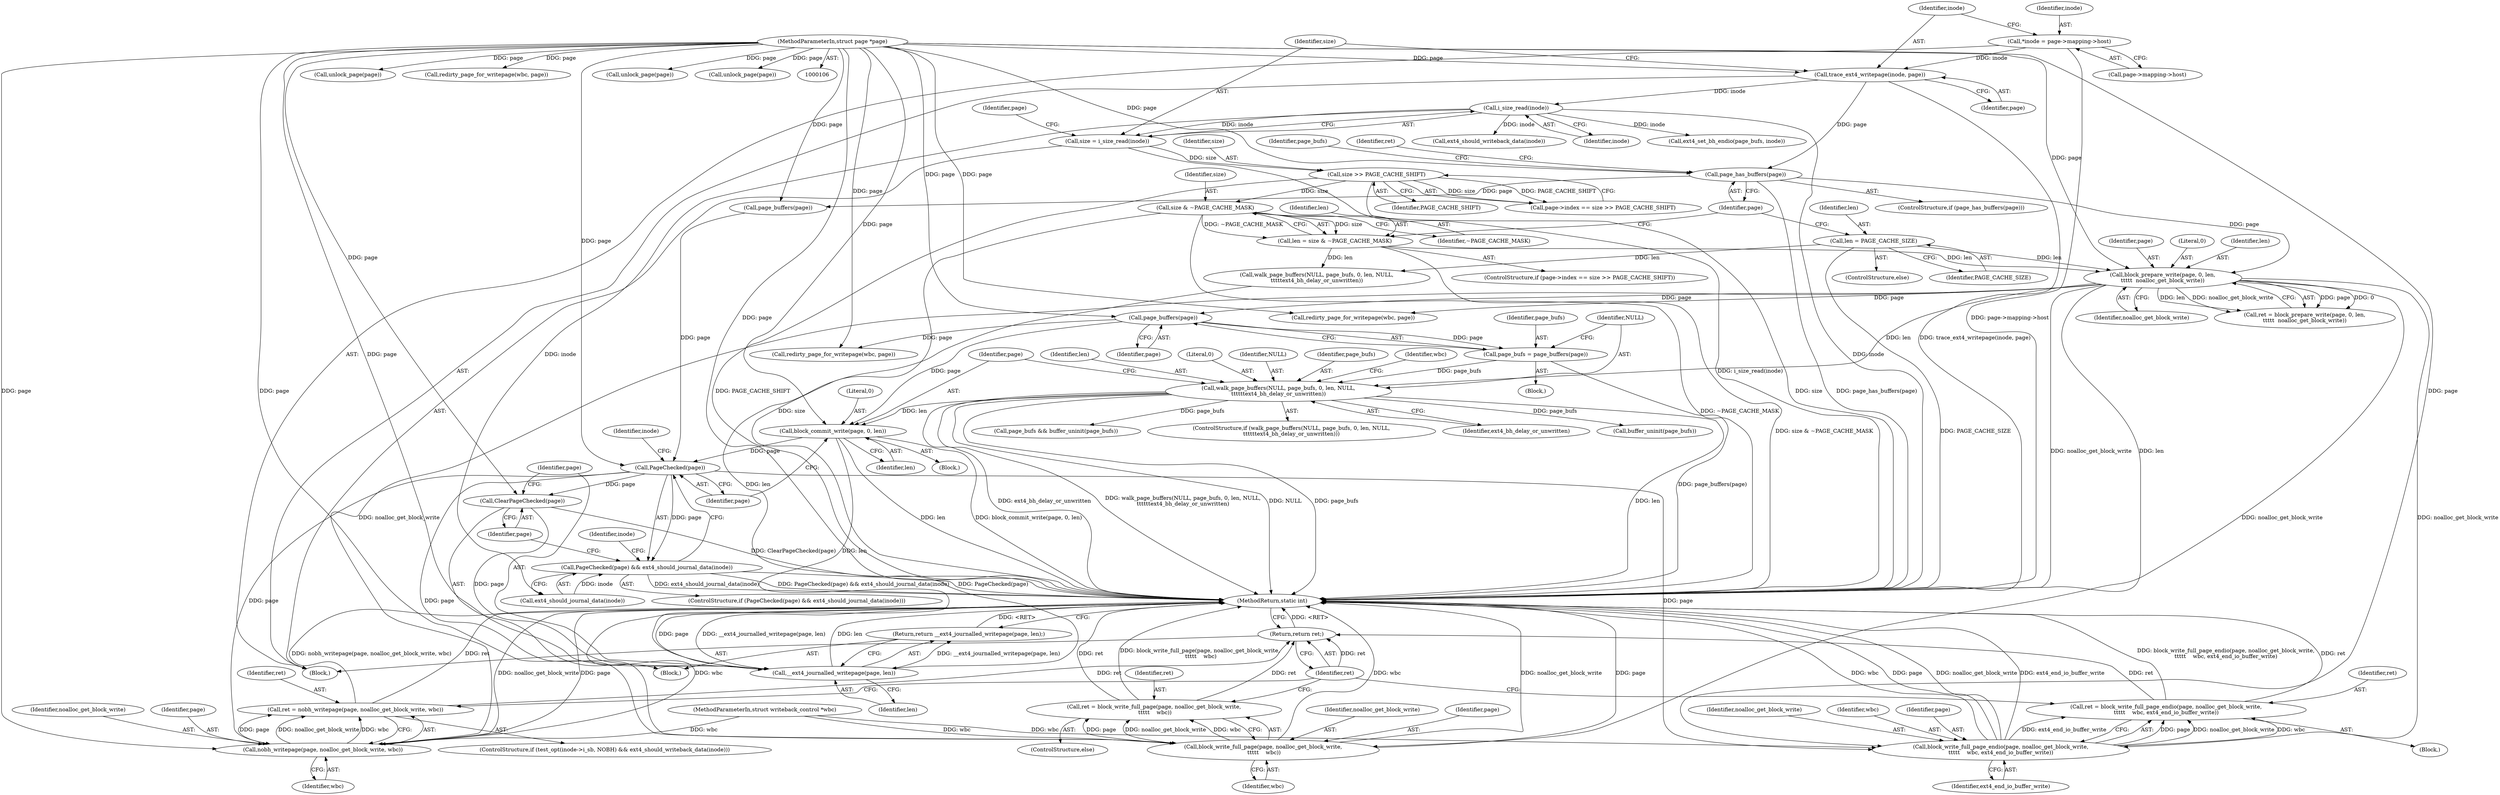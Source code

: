 digraph "0_linux_744692dc059845b2a3022119871846e74d4f6e11_12@API" {
"1000218" [label="(Call,block_commit_write(page, 0, len))"];
"1000191" [label="(Call,page_buffers(page))"];
"1000180" [label="(Call,block_prepare_write(page, 0, len,\n\t\t\t\t\t  noalloc_get_block_write))"];
"1000153" [label="(Call,page_has_buffers(page))"];
"1000128" [label="(Call,trace_ext4_writepage(inode, page))"];
"1000121" [label="(Call,*inode = page->mapping->host)"];
"1000107" [label="(MethodParameterIn,struct page *page)"];
"1000143" [label="(Call,len = size & ~PAGE_CACHE_MASK)"];
"1000145" [label="(Call,size & ~PAGE_CACHE_MASK)"];
"1000140" [label="(Call,size >> PAGE_CACHE_SHIFT)"];
"1000131" [label="(Call,size = i_size_read(inode))"];
"1000133" [label="(Call,i_size_read(inode))"];
"1000149" [label="(Call,len = PAGE_CACHE_SIZE)"];
"1000194" [label="(Call,walk_page_buffers(NULL, page_bufs, 0, len, NULL,\n\t\t\t\t\t\text4_bh_delay_or_unwritten))"];
"1000189" [label="(Call,page_bufs = page_buffers(page))"];
"1000224" [label="(Call,PageChecked(page))"];
"1000223" [label="(Call,PageChecked(page) && ext4_should_journal_data(inode))"];
"1000229" [label="(Call,ClearPageChecked(page))"];
"1000232" [label="(Call,__ext4_journalled_writepage(page, len))"];
"1000231" [label="(Return,return __ext4_journalled_writepage(page, len);)"];
"1000246" [label="(Call,nobh_writepage(page, noalloc_get_block_write, wbc))"];
"1000244" [label="(Call,ret = nobh_writepage(page, noalloc_get_block_write, wbc))"];
"1000274" [label="(Return,return ret;)"];
"1000262" [label="(Call,block_write_full_page_endio(page, noalloc_get_block_write,\n\t\t\t\t\t    wbc, ext4_end_io_buffer_write))"];
"1000260" [label="(Call,ret = block_write_full_page_endio(page, noalloc_get_block_write,\n\t\t\t\t\t    wbc, ext4_end_io_buffer_write))"];
"1000270" [label="(Call,block_write_full_page(page, noalloc_get_block_write,\n \t\t\t\t\t    wbc))"];
"1000268" [label="(Call,ret = block_write_full_page(page, noalloc_get_block_write,\n \t\t\t\t\t    wbc))"];
"1000232" [label="(Call,__ext4_journalled_writepage(page, len))"];
"1000230" [label="(Identifier,page)"];
"1000181" [label="(Identifier,page)"];
"1000177" [label="(Block,)"];
"1000272" [label="(Identifier,noalloc_get_block_write)"];
"1000135" [label="(ControlStructure,if (page->index == size >> PAGE_CACHE_SHIFT))"];
"1000149" [label="(Call,len = PAGE_CACHE_SIZE)"];
"1000268" [label="(Call,ret = block_write_full_page(page, noalloc_get_block_write,\n \t\t\t\t\t    wbc))"];
"1000264" [label="(Identifier,noalloc_get_block_write)"];
"1000234" [label="(Identifier,len)"];
"1000182" [label="(Literal,0)"];
"1000262" [label="(Call,block_write_full_page_endio(page, noalloc_get_block_write,\n\t\t\t\t\t    wbc, ext4_end_io_buffer_write))"];
"1000157" [label="(Identifier,page_bufs)"];
"1000131" [label="(Call,size = i_size_read(inode))"];
"1000211" [label="(Call,redirty_page_for_writepage(wbc, page))"];
"1000248" [label="(Identifier,noalloc_get_block_write)"];
"1000221" [label="(Identifier,len)"];
"1000219" [label="(Identifier,page)"];
"1000158" [label="(Call,page_buffers(page))"];
"1000199" [label="(Identifier,NULL)"];
"1000132" [label="(Identifier,size)"];
"1000239" [label="(Identifier,inode)"];
"1000183" [label="(Identifier,len)"];
"1000184" [label="(Identifier,noalloc_get_block_write)"];
"1000161" [label="(Call,walk_page_buffers(NULL, page_bufs, 0, len, NULL,\n\t\t\t\t\text4_bh_delay_or_unwritten))"];
"1000144" [label="(Identifier,len)"];
"1000146" [label="(Identifier,size)"];
"1000178" [label="(Call,ret = block_prepare_write(page, 0, len,\n\t\t\t\t\t  noalloc_get_block_write))"];
"1000226" [label="(Call,ext4_should_journal_data(inode))"];
"1000245" [label="(Identifier,ret)"];
"1000196" [label="(Identifier,page_bufs)"];
"1000203" [label="(Identifier,wbc)"];
"1000233" [label="(Identifier,page)"];
"1000265" [label="(Identifier,wbc)"];
"1000228" [label="(Block,)"];
"1000225" [label="(Identifier,page)"];
"1000269" [label="(Identifier,ret)"];
"1000190" [label="(Identifier,page_bufs)"];
"1000129" [label="(Identifier,inode)"];
"1000153" [label="(Call,page_has_buffers(page))"];
"1000223" [label="(Call,PageChecked(page) && ext4_should_journal_data(inode))"];
"1000130" [label="(Identifier,page)"];
"1000235" [label="(ControlStructure,if (test_opt(inode->i_sb, NOBH) && ext4_should_writeback_data(inode)))"];
"1000242" [label="(Call,ext4_should_writeback_data(inode))"];
"1000107" [label="(MethodParameterIn,struct page *page)"];
"1000188" [label="(Block,)"];
"1000180" [label="(Call,block_prepare_write(page, 0, len,\n\t\t\t\t\t  noalloc_get_block_write))"];
"1000133" [label="(Call,i_size_read(inode))"];
"1000275" [label="(Identifier,ret)"];
"1000252" [label="(Call,page_bufs && buffer_uninit(page_bufs))"];
"1000218" [label="(Call,block_commit_write(page, 0, len))"];
"1000109" [label="(Block,)"];
"1000154" [label="(Identifier,page)"];
"1000267" [label="(ControlStructure,else)"];
"1000193" [label="(ControlStructure,if (walk_page_buffers(NULL, page_bufs, 0, len, NULL,\n\t\t\t\t\t\text4_bh_delay_or_unwritten)))"];
"1000136" [label="(Call,page->index == size >> PAGE_CACHE_SHIFT)"];
"1000263" [label="(Identifier,page)"];
"1000145" [label="(Call,size & ~PAGE_CACHE_MASK)"];
"1000123" [label="(Call,page->mapping->host)"];
"1000200" [label="(Identifier,ext4_bh_delay_or_unwritten)"];
"1000261" [label="(Identifier,ret)"];
"1000276" [label="(MethodReturn,static int)"];
"1000152" [label="(ControlStructure,if (page_has_buffers(page)))"];
"1000220" [label="(Literal,0)"];
"1000273" [label="(Identifier,wbc)"];
"1000147" [label="(Identifier,~PAGE_CACHE_MASK)"];
"1000195" [label="(Identifier,NULL)"];
"1000205" [label="(Call,unlock_page(page))"];
"1000247" [label="(Identifier,page)"];
"1000140" [label="(Call,size >> PAGE_CACHE_SHIFT)"];
"1000192" [label="(Identifier,page)"];
"1000179" [label="(Identifier,ret)"];
"1000271" [label="(Identifier,page)"];
"1000169" [label="(Call,redirty_page_for_writepage(wbc, page))"];
"1000222" [label="(ControlStructure,if (PageChecked(page) && ext4_should_journal_data(inode)))"];
"1000134" [label="(Identifier,inode)"];
"1000194" [label="(Call,walk_page_buffers(NULL, page_bufs, 0, len, NULL,\n\t\t\t\t\t\text4_bh_delay_or_unwritten))"];
"1000128" [label="(Call,trace_ext4_writepage(inode, page))"];
"1000227" [label="(Identifier,inode)"];
"1000260" [label="(Call,ret = block_write_full_page_endio(page, noalloc_get_block_write,\n\t\t\t\t\t    wbc, ext4_end_io_buffer_write))"];
"1000224" [label="(Call,PageChecked(page))"];
"1000138" [label="(Identifier,page)"];
"1000256" [label="(Block,)"];
"1000121" [label="(Call,*inode = page->mapping->host)"];
"1000270" [label="(Call,block_write_full_page(page, noalloc_get_block_write,\n \t\t\t\t\t    wbc))"];
"1000202" [label="(Call,redirty_page_for_writepage(wbc, page))"];
"1000172" [label="(Call,unlock_page(page))"];
"1000246" [label="(Call,nobh_writepage(page, noalloc_get_block_write, wbc))"];
"1000198" [label="(Identifier,len)"];
"1000122" [label="(Identifier,inode)"];
"1000141" [label="(Identifier,size)"];
"1000244" [label="(Call,ret = nobh_writepage(page, noalloc_get_block_write, wbc))"];
"1000257" [label="(Call,ext4_set_bh_endio(page_bufs, inode))"];
"1000148" [label="(ControlStructure,else)"];
"1000197" [label="(Literal,0)"];
"1000231" [label="(Return,return __ext4_journalled_writepage(page, len);)"];
"1000189" [label="(Call,page_bufs = page_buffers(page))"];
"1000214" [label="(Call,unlock_page(page))"];
"1000151" [label="(Identifier,PAGE_CACHE_SIZE)"];
"1000266" [label="(Identifier,ext4_end_io_buffer_write)"];
"1000142" [label="(Identifier,PAGE_CACHE_SHIFT)"];
"1000143" [label="(Call,len = size & ~PAGE_CACHE_MASK)"];
"1000229" [label="(Call,ClearPageChecked(page))"];
"1000249" [label="(Identifier,wbc)"];
"1000108" [label="(MethodParameterIn,struct writeback_control *wbc)"];
"1000150" [label="(Identifier,len)"];
"1000254" [label="(Call,buffer_uninit(page_bufs))"];
"1000274" [label="(Return,return ret;)"];
"1000191" [label="(Call,page_buffers(page))"];
"1000218" -> "1000177"  [label="AST: "];
"1000218" -> "1000221"  [label="CFG: "];
"1000219" -> "1000218"  [label="AST: "];
"1000220" -> "1000218"  [label="AST: "];
"1000221" -> "1000218"  [label="AST: "];
"1000225" -> "1000218"  [label="CFG: "];
"1000218" -> "1000276"  [label="DDG: len"];
"1000218" -> "1000276"  [label="DDG: block_commit_write(page, 0, len)"];
"1000191" -> "1000218"  [label="DDG: page"];
"1000107" -> "1000218"  [label="DDG: page"];
"1000194" -> "1000218"  [label="DDG: len"];
"1000218" -> "1000224"  [label="DDG: page"];
"1000218" -> "1000232"  [label="DDG: len"];
"1000191" -> "1000189"  [label="AST: "];
"1000191" -> "1000192"  [label="CFG: "];
"1000192" -> "1000191"  [label="AST: "];
"1000189" -> "1000191"  [label="CFG: "];
"1000191" -> "1000189"  [label="DDG: page"];
"1000180" -> "1000191"  [label="DDG: page"];
"1000107" -> "1000191"  [label="DDG: page"];
"1000191" -> "1000202"  [label="DDG: page"];
"1000180" -> "1000178"  [label="AST: "];
"1000180" -> "1000184"  [label="CFG: "];
"1000181" -> "1000180"  [label="AST: "];
"1000182" -> "1000180"  [label="AST: "];
"1000183" -> "1000180"  [label="AST: "];
"1000184" -> "1000180"  [label="AST: "];
"1000178" -> "1000180"  [label="CFG: "];
"1000180" -> "1000276"  [label="DDG: noalloc_get_block_write"];
"1000180" -> "1000276"  [label="DDG: len"];
"1000180" -> "1000178"  [label="DDG: page"];
"1000180" -> "1000178"  [label="DDG: 0"];
"1000180" -> "1000178"  [label="DDG: len"];
"1000180" -> "1000178"  [label="DDG: noalloc_get_block_write"];
"1000153" -> "1000180"  [label="DDG: page"];
"1000107" -> "1000180"  [label="DDG: page"];
"1000143" -> "1000180"  [label="DDG: len"];
"1000149" -> "1000180"  [label="DDG: len"];
"1000180" -> "1000194"  [label="DDG: len"];
"1000180" -> "1000211"  [label="DDG: page"];
"1000180" -> "1000246"  [label="DDG: noalloc_get_block_write"];
"1000180" -> "1000262"  [label="DDG: noalloc_get_block_write"];
"1000180" -> "1000270"  [label="DDG: noalloc_get_block_write"];
"1000153" -> "1000152"  [label="AST: "];
"1000153" -> "1000154"  [label="CFG: "];
"1000154" -> "1000153"  [label="AST: "];
"1000157" -> "1000153"  [label="CFG: "];
"1000179" -> "1000153"  [label="CFG: "];
"1000153" -> "1000276"  [label="DDG: page_has_buffers(page)"];
"1000128" -> "1000153"  [label="DDG: page"];
"1000107" -> "1000153"  [label="DDG: page"];
"1000153" -> "1000158"  [label="DDG: page"];
"1000128" -> "1000109"  [label="AST: "];
"1000128" -> "1000130"  [label="CFG: "];
"1000129" -> "1000128"  [label="AST: "];
"1000130" -> "1000128"  [label="AST: "];
"1000132" -> "1000128"  [label="CFG: "];
"1000128" -> "1000276"  [label="DDG: trace_ext4_writepage(inode, page)"];
"1000121" -> "1000128"  [label="DDG: inode"];
"1000107" -> "1000128"  [label="DDG: page"];
"1000128" -> "1000133"  [label="DDG: inode"];
"1000121" -> "1000109"  [label="AST: "];
"1000121" -> "1000123"  [label="CFG: "];
"1000122" -> "1000121"  [label="AST: "];
"1000123" -> "1000121"  [label="AST: "];
"1000129" -> "1000121"  [label="CFG: "];
"1000121" -> "1000276"  [label="DDG: page->mapping->host"];
"1000107" -> "1000106"  [label="AST: "];
"1000107" -> "1000276"  [label="DDG: page"];
"1000107" -> "1000158"  [label="DDG: page"];
"1000107" -> "1000169"  [label="DDG: page"];
"1000107" -> "1000172"  [label="DDG: page"];
"1000107" -> "1000202"  [label="DDG: page"];
"1000107" -> "1000205"  [label="DDG: page"];
"1000107" -> "1000211"  [label="DDG: page"];
"1000107" -> "1000214"  [label="DDG: page"];
"1000107" -> "1000224"  [label="DDG: page"];
"1000107" -> "1000229"  [label="DDG: page"];
"1000107" -> "1000232"  [label="DDG: page"];
"1000107" -> "1000246"  [label="DDG: page"];
"1000107" -> "1000262"  [label="DDG: page"];
"1000107" -> "1000270"  [label="DDG: page"];
"1000143" -> "1000135"  [label="AST: "];
"1000143" -> "1000145"  [label="CFG: "];
"1000144" -> "1000143"  [label="AST: "];
"1000145" -> "1000143"  [label="AST: "];
"1000154" -> "1000143"  [label="CFG: "];
"1000143" -> "1000276"  [label="DDG: size & ~PAGE_CACHE_MASK"];
"1000145" -> "1000143"  [label="DDG: size"];
"1000145" -> "1000143"  [label="DDG: ~PAGE_CACHE_MASK"];
"1000143" -> "1000161"  [label="DDG: len"];
"1000145" -> "1000147"  [label="CFG: "];
"1000146" -> "1000145"  [label="AST: "];
"1000147" -> "1000145"  [label="AST: "];
"1000145" -> "1000276"  [label="DDG: size"];
"1000145" -> "1000276"  [label="DDG: ~PAGE_CACHE_MASK"];
"1000140" -> "1000145"  [label="DDG: size"];
"1000140" -> "1000136"  [label="AST: "];
"1000140" -> "1000142"  [label="CFG: "];
"1000141" -> "1000140"  [label="AST: "];
"1000142" -> "1000140"  [label="AST: "];
"1000136" -> "1000140"  [label="CFG: "];
"1000140" -> "1000276"  [label="DDG: PAGE_CACHE_SHIFT"];
"1000140" -> "1000276"  [label="DDG: size"];
"1000140" -> "1000136"  [label="DDG: size"];
"1000140" -> "1000136"  [label="DDG: PAGE_CACHE_SHIFT"];
"1000131" -> "1000140"  [label="DDG: size"];
"1000131" -> "1000109"  [label="AST: "];
"1000131" -> "1000133"  [label="CFG: "];
"1000132" -> "1000131"  [label="AST: "];
"1000133" -> "1000131"  [label="AST: "];
"1000138" -> "1000131"  [label="CFG: "];
"1000131" -> "1000276"  [label="DDG: i_size_read(inode)"];
"1000133" -> "1000131"  [label="DDG: inode"];
"1000133" -> "1000134"  [label="CFG: "];
"1000134" -> "1000133"  [label="AST: "];
"1000133" -> "1000276"  [label="DDG: inode"];
"1000133" -> "1000226"  [label="DDG: inode"];
"1000133" -> "1000242"  [label="DDG: inode"];
"1000133" -> "1000257"  [label="DDG: inode"];
"1000149" -> "1000148"  [label="AST: "];
"1000149" -> "1000151"  [label="CFG: "];
"1000150" -> "1000149"  [label="AST: "];
"1000151" -> "1000149"  [label="AST: "];
"1000154" -> "1000149"  [label="CFG: "];
"1000149" -> "1000276"  [label="DDG: PAGE_CACHE_SIZE"];
"1000149" -> "1000161"  [label="DDG: len"];
"1000194" -> "1000193"  [label="AST: "];
"1000194" -> "1000200"  [label="CFG: "];
"1000195" -> "1000194"  [label="AST: "];
"1000196" -> "1000194"  [label="AST: "];
"1000197" -> "1000194"  [label="AST: "];
"1000198" -> "1000194"  [label="AST: "];
"1000199" -> "1000194"  [label="AST: "];
"1000200" -> "1000194"  [label="AST: "];
"1000203" -> "1000194"  [label="CFG: "];
"1000219" -> "1000194"  [label="CFG: "];
"1000194" -> "1000276"  [label="DDG: ext4_bh_delay_or_unwritten"];
"1000194" -> "1000276"  [label="DDG: walk_page_buffers(NULL, page_bufs, 0, len, NULL,\n\t\t\t\t\t\text4_bh_delay_or_unwritten)"];
"1000194" -> "1000276"  [label="DDG: NULL"];
"1000194" -> "1000276"  [label="DDG: page_bufs"];
"1000194" -> "1000276"  [label="DDG: len"];
"1000189" -> "1000194"  [label="DDG: page_bufs"];
"1000194" -> "1000252"  [label="DDG: page_bufs"];
"1000194" -> "1000254"  [label="DDG: page_bufs"];
"1000189" -> "1000188"  [label="AST: "];
"1000190" -> "1000189"  [label="AST: "];
"1000195" -> "1000189"  [label="CFG: "];
"1000189" -> "1000276"  [label="DDG: page_buffers(page)"];
"1000224" -> "1000223"  [label="AST: "];
"1000224" -> "1000225"  [label="CFG: "];
"1000225" -> "1000224"  [label="AST: "];
"1000227" -> "1000224"  [label="CFG: "];
"1000223" -> "1000224"  [label="CFG: "];
"1000224" -> "1000223"  [label="DDG: page"];
"1000158" -> "1000224"  [label="DDG: page"];
"1000224" -> "1000229"  [label="DDG: page"];
"1000224" -> "1000246"  [label="DDG: page"];
"1000224" -> "1000262"  [label="DDG: page"];
"1000224" -> "1000270"  [label="DDG: page"];
"1000223" -> "1000222"  [label="AST: "];
"1000223" -> "1000226"  [label="CFG: "];
"1000226" -> "1000223"  [label="AST: "];
"1000230" -> "1000223"  [label="CFG: "];
"1000239" -> "1000223"  [label="CFG: "];
"1000223" -> "1000276"  [label="DDG: ext4_should_journal_data(inode)"];
"1000223" -> "1000276"  [label="DDG: PageChecked(page) && ext4_should_journal_data(inode)"];
"1000223" -> "1000276"  [label="DDG: PageChecked(page)"];
"1000226" -> "1000223"  [label="DDG: inode"];
"1000229" -> "1000228"  [label="AST: "];
"1000229" -> "1000230"  [label="CFG: "];
"1000230" -> "1000229"  [label="AST: "];
"1000233" -> "1000229"  [label="CFG: "];
"1000229" -> "1000276"  [label="DDG: ClearPageChecked(page)"];
"1000229" -> "1000232"  [label="DDG: page"];
"1000232" -> "1000231"  [label="AST: "];
"1000232" -> "1000234"  [label="CFG: "];
"1000233" -> "1000232"  [label="AST: "];
"1000234" -> "1000232"  [label="AST: "];
"1000231" -> "1000232"  [label="CFG: "];
"1000232" -> "1000276"  [label="DDG: page"];
"1000232" -> "1000276"  [label="DDG: __ext4_journalled_writepage(page, len)"];
"1000232" -> "1000276"  [label="DDG: len"];
"1000232" -> "1000231"  [label="DDG: __ext4_journalled_writepage(page, len)"];
"1000161" -> "1000232"  [label="DDG: len"];
"1000231" -> "1000228"  [label="AST: "];
"1000276" -> "1000231"  [label="CFG: "];
"1000231" -> "1000276"  [label="DDG: <RET>"];
"1000246" -> "1000244"  [label="AST: "];
"1000246" -> "1000249"  [label="CFG: "];
"1000247" -> "1000246"  [label="AST: "];
"1000248" -> "1000246"  [label="AST: "];
"1000249" -> "1000246"  [label="AST: "];
"1000244" -> "1000246"  [label="CFG: "];
"1000246" -> "1000276"  [label="DDG: noalloc_get_block_write"];
"1000246" -> "1000276"  [label="DDG: page"];
"1000246" -> "1000276"  [label="DDG: wbc"];
"1000246" -> "1000244"  [label="DDG: page"];
"1000246" -> "1000244"  [label="DDG: noalloc_get_block_write"];
"1000246" -> "1000244"  [label="DDG: wbc"];
"1000108" -> "1000246"  [label="DDG: wbc"];
"1000244" -> "1000235"  [label="AST: "];
"1000245" -> "1000244"  [label="AST: "];
"1000275" -> "1000244"  [label="CFG: "];
"1000244" -> "1000276"  [label="DDG: ret"];
"1000244" -> "1000276"  [label="DDG: nobh_writepage(page, noalloc_get_block_write, wbc)"];
"1000244" -> "1000274"  [label="DDG: ret"];
"1000274" -> "1000109"  [label="AST: "];
"1000274" -> "1000275"  [label="CFG: "];
"1000275" -> "1000274"  [label="AST: "];
"1000276" -> "1000274"  [label="CFG: "];
"1000274" -> "1000276"  [label="DDG: <RET>"];
"1000275" -> "1000274"  [label="DDG: ret"];
"1000268" -> "1000274"  [label="DDG: ret"];
"1000260" -> "1000274"  [label="DDG: ret"];
"1000262" -> "1000260"  [label="AST: "];
"1000262" -> "1000266"  [label="CFG: "];
"1000263" -> "1000262"  [label="AST: "];
"1000264" -> "1000262"  [label="AST: "];
"1000265" -> "1000262"  [label="AST: "];
"1000266" -> "1000262"  [label="AST: "];
"1000260" -> "1000262"  [label="CFG: "];
"1000262" -> "1000276"  [label="DDG: wbc"];
"1000262" -> "1000276"  [label="DDG: page"];
"1000262" -> "1000276"  [label="DDG: noalloc_get_block_write"];
"1000262" -> "1000276"  [label="DDG: ext4_end_io_buffer_write"];
"1000262" -> "1000260"  [label="DDG: page"];
"1000262" -> "1000260"  [label="DDG: noalloc_get_block_write"];
"1000262" -> "1000260"  [label="DDG: wbc"];
"1000262" -> "1000260"  [label="DDG: ext4_end_io_buffer_write"];
"1000108" -> "1000262"  [label="DDG: wbc"];
"1000260" -> "1000256"  [label="AST: "];
"1000261" -> "1000260"  [label="AST: "];
"1000275" -> "1000260"  [label="CFG: "];
"1000260" -> "1000276"  [label="DDG: block_write_full_page_endio(page, noalloc_get_block_write,\n\t\t\t\t\t    wbc, ext4_end_io_buffer_write)"];
"1000260" -> "1000276"  [label="DDG: ret"];
"1000270" -> "1000268"  [label="AST: "];
"1000270" -> "1000273"  [label="CFG: "];
"1000271" -> "1000270"  [label="AST: "];
"1000272" -> "1000270"  [label="AST: "];
"1000273" -> "1000270"  [label="AST: "];
"1000268" -> "1000270"  [label="CFG: "];
"1000270" -> "1000276"  [label="DDG: wbc"];
"1000270" -> "1000276"  [label="DDG: noalloc_get_block_write"];
"1000270" -> "1000276"  [label="DDG: page"];
"1000270" -> "1000268"  [label="DDG: page"];
"1000270" -> "1000268"  [label="DDG: noalloc_get_block_write"];
"1000270" -> "1000268"  [label="DDG: wbc"];
"1000108" -> "1000270"  [label="DDG: wbc"];
"1000268" -> "1000267"  [label="AST: "];
"1000269" -> "1000268"  [label="AST: "];
"1000275" -> "1000268"  [label="CFG: "];
"1000268" -> "1000276"  [label="DDG: ret"];
"1000268" -> "1000276"  [label="DDG: block_write_full_page(page, noalloc_get_block_write,\n \t\t\t\t\t    wbc)"];
}
